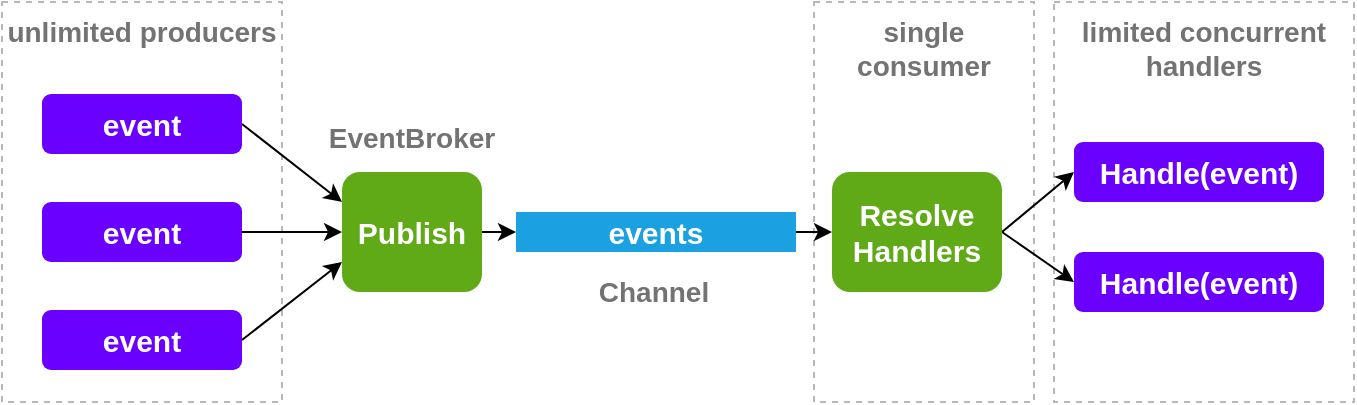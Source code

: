 <mxfile version="21.1.2" type="google">
  <diagram name="Page-1" id="FvslgpfnwqW_xxakabZc">
    <mxGraphModel grid="1" page="1" gridSize="10" guides="1" tooltips="1" connect="1" arrows="1" fold="1" pageScale="1" pageWidth="850" pageHeight="1100" math="0" shadow="0">
      <root>
        <mxCell id="0" />
        <mxCell id="1" parent="0" />
        <mxCell id="42Zur0rjeAOzNrGfEZ7o-22" value="limited concurrent handlers" style="rounded=0;whiteSpace=wrap;html=1;fontStyle=1;verticalAlign=top;dashed=1;strokeColor=#B8B8B8;fontSize=14;fontColor=#737373;" vertex="1" parent="1">
          <mxGeometry x="596" y="100" width="150" height="200" as="geometry" />
        </mxCell>
        <mxCell id="42Zur0rjeAOzNrGfEZ7o-21" value="single consumer" style="rounded=0;whiteSpace=wrap;html=1;fontStyle=1;verticalAlign=top;dashed=1;strokeColor=#B8B8B8;fontSize=14;fontColor=#737373;" vertex="1" parent="1">
          <mxGeometry x="476" y="100" width="110" height="200" as="geometry" />
        </mxCell>
        <mxCell id="42Zur0rjeAOzNrGfEZ7o-20" value="unlimited producers" style="rounded=0;whiteSpace=wrap;html=1;fontStyle=1;verticalAlign=top;dashed=1;strokeColor=#B8B8B8;fontSize=14;fontColor=#737373;" vertex="1" parent="1">
          <mxGeometry x="70" y="100" width="140" height="200" as="geometry" />
        </mxCell>
        <mxCell id="42Zur0rjeAOzNrGfEZ7o-6" style="rounded=0;orthogonalLoop=1;jettySize=auto;html=1;exitX=1;exitY=0.5;exitDx=0;exitDy=0;entryX=0;entryY=0.25;entryDx=0;entryDy=0;" edge="1" parent="1" source="42Zur0rjeAOzNrGfEZ7o-1" target="42Zur0rjeAOzNrGfEZ7o-5">
          <mxGeometry relative="1" as="geometry">
            <mxPoint x="290" y="200" as="targetPoint" />
          </mxGeometry>
        </mxCell>
        <mxCell id="42Zur0rjeAOzNrGfEZ7o-1" value="event" style="rounded=1;whiteSpace=wrap;html=1;fillColor=#6a00ff;fontColor=#ffffff;strokeColor=none;fontSize=15;fontStyle=1" vertex="1" parent="1">
          <mxGeometry x="90" y="146" width="100" height="30" as="geometry" />
        </mxCell>
        <mxCell id="42Zur0rjeAOzNrGfEZ7o-7" style="edgeStyle=orthogonalEdgeStyle;rounded=0;orthogonalLoop=1;jettySize=auto;html=1;exitX=1;exitY=0.5;exitDx=0;exitDy=0;" edge="1" parent="1" source="42Zur0rjeAOzNrGfEZ7o-2" target="42Zur0rjeAOzNrGfEZ7o-5">
          <mxGeometry relative="1" as="geometry" />
        </mxCell>
        <mxCell id="42Zur0rjeAOzNrGfEZ7o-2" value="event" style="rounded=1;whiteSpace=wrap;html=1;fillColor=#6a00ff;fontColor=#ffffff;strokeColor=none;fontSize=15;fontStyle=1" vertex="1" parent="1">
          <mxGeometry x="90" y="200" width="100" height="30" as="geometry" />
        </mxCell>
        <mxCell id="42Zur0rjeAOzNrGfEZ7o-3" value="event" style="rounded=1;whiteSpace=wrap;html=1;fillColor=#6a00ff;fontColor=#ffffff;strokeColor=none;fontSize=15;fontStyle=1" vertex="1" parent="1">
          <mxGeometry x="90" y="254" width="100" height="30" as="geometry" />
        </mxCell>
        <mxCell id="42Zur0rjeAOzNrGfEZ7o-4" value="" style="endArrow=classic;html=1;rounded=0;exitX=1;exitY=0.5;exitDx=0;exitDy=0;entryX=0;entryY=0.75;entryDx=0;entryDy=0;" edge="1" parent="1" source="42Zur0rjeAOzNrGfEZ7o-3" target="42Zur0rjeAOzNrGfEZ7o-5">
          <mxGeometry width="50" height="50" relative="1" as="geometry">
            <mxPoint x="220" y="350" as="sourcePoint" />
            <mxPoint x="270" y="300" as="targetPoint" />
          </mxGeometry>
        </mxCell>
        <mxCell id="42Zur0rjeAOzNrGfEZ7o-14" style="edgeStyle=orthogonalEdgeStyle;rounded=0;orthogonalLoop=1;jettySize=auto;html=1;exitX=1;exitY=0.5;exitDx=0;exitDy=0;entryX=0;entryY=0.5;entryDx=0;entryDy=0;" edge="1" parent="1" source="42Zur0rjeAOzNrGfEZ7o-5" target="42Zur0rjeAOzNrGfEZ7o-8">
          <mxGeometry relative="1" as="geometry" />
        </mxCell>
        <mxCell id="42Zur0rjeAOzNrGfEZ7o-5" value="Publish" style="rounded=1;whiteSpace=wrap;html=1;fillColor=#60a917;fontColor=#ffffff;strokeColor=none;fontSize=15;fontStyle=1" vertex="1" parent="1">
          <mxGeometry x="240" y="185" width="70" height="60" as="geometry" />
        </mxCell>
        <mxCell id="42Zur0rjeAOzNrGfEZ7o-15" style="edgeStyle=orthogonalEdgeStyle;rounded=0;orthogonalLoop=1;jettySize=auto;html=1;exitX=1;exitY=0.5;exitDx=0;exitDy=0;entryX=0;entryY=0.5;entryDx=0;entryDy=0;" edge="1" parent="1" source="42Zur0rjeAOzNrGfEZ7o-8" target="42Zur0rjeAOzNrGfEZ7o-9">
          <mxGeometry relative="1" as="geometry" />
        </mxCell>
        <mxCell id="42Zur0rjeAOzNrGfEZ7o-8" value="events" style="rounded=0;whiteSpace=wrap;html=1;fillColor=#1ba1e2;fontColor=#ffffff;strokeColor=none;fontSize=15;fontStyle=1" vertex="1" parent="1">
          <mxGeometry x="327" y="205" width="140" height="20" as="geometry" />
        </mxCell>
        <mxCell id="42Zur0rjeAOzNrGfEZ7o-16" style="rounded=0;orthogonalLoop=1;jettySize=auto;html=1;exitX=1;exitY=0.5;exitDx=0;exitDy=0;entryX=0;entryY=0.5;entryDx=0;entryDy=0;" edge="1" parent="1" source="42Zur0rjeAOzNrGfEZ7o-9" target="42Zur0rjeAOzNrGfEZ7o-10">
          <mxGeometry relative="1" as="geometry" />
        </mxCell>
        <mxCell id="42Zur0rjeAOzNrGfEZ7o-17" style="rounded=0;orthogonalLoop=1;jettySize=auto;html=1;exitX=1;exitY=0.5;exitDx=0;exitDy=0;entryX=0;entryY=0.5;entryDx=0;entryDy=0;" edge="1" parent="1" source="42Zur0rjeAOzNrGfEZ7o-9" target="42Zur0rjeAOzNrGfEZ7o-11">
          <mxGeometry relative="1" as="geometry" />
        </mxCell>
        <mxCell id="42Zur0rjeAOzNrGfEZ7o-9" value="Resolve Handlers" style="rounded=1;whiteSpace=wrap;html=1;fillColor=#60a917;fontColor=#ffffff;strokeColor=none;fontSize=15;fontStyle=1" vertex="1" parent="1">
          <mxGeometry x="485" y="185" width="85" height="60" as="geometry" />
        </mxCell>
        <mxCell id="42Zur0rjeAOzNrGfEZ7o-10" value="Handle(event)" style="rounded=1;whiteSpace=wrap;html=1;fillColor=#6a00ff;fontColor=#ffffff;strokeColor=none;fontSize=15;fontStyle=1" vertex="1" parent="1">
          <mxGeometry x="606" y="170" width="125" height="30" as="geometry" />
        </mxCell>
        <mxCell id="42Zur0rjeAOzNrGfEZ7o-11" value="Handle(event)" style="rounded=1;whiteSpace=wrap;html=1;fillColor=#6a00ff;fontColor=#ffffff;strokeColor=none;fontSize=15;fontStyle=1" vertex="1" parent="1">
          <mxGeometry x="606" y="225" width="125" height="30" as="geometry" />
        </mxCell>
        <mxCell id="42Zur0rjeAOzNrGfEZ7o-12" value="EventBroker" style="text;html=1;strokeColor=none;fillColor=none;align=center;verticalAlign=middle;whiteSpace=wrap;rounded=0;fontStyle=1;fontSize=14;fontColor=#737373;" vertex="1" parent="1">
          <mxGeometry x="235" y="153" width="80" height="30" as="geometry" />
        </mxCell>
        <mxCell id="42Zur0rjeAOzNrGfEZ7o-13" value="Channel" style="text;html=1;strokeColor=none;fillColor=none;align=center;verticalAlign=middle;whiteSpace=wrap;rounded=0;fontStyle=1;fontSize=14;fontColor=#737373;" vertex="1" parent="1">
          <mxGeometry x="356" y="230" width="80" height="30" as="geometry" />
        </mxCell>
      </root>
    </mxGraphModel>
  </diagram>
</mxfile>
